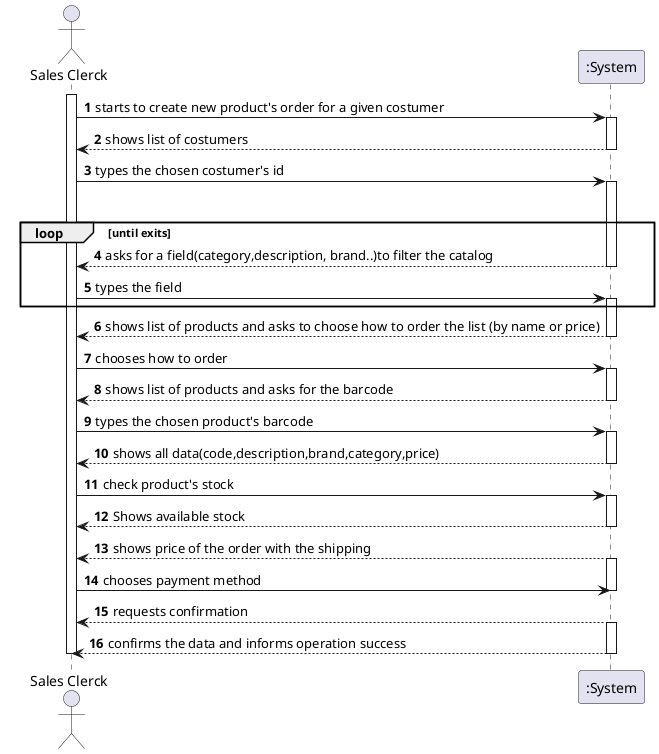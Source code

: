 @startuml
autonumber
actor "Sales Clerck" as SC

activate SC
SC -> ":System" : starts to create new product's order for a given costumer
activate ":System"

":System" --> SC : shows list of costumers
deactivate ":System"

SC -> ":System" : types the chosen costumer's id
activate ":System"
loop until exits
loop until exits
":System" --> SC : asks for a field(category,description, brand..)to filter the catalog
deactivate ":System"

SC -> ":System" : types the field
activate ":System"

end loop
":System" --> SC : shows list of products and asks to choose how to order the list (by name or price)
deactivate ":System"

SC -> ":System" : chooses how to order
activate ":System"

":System" --> SC : shows list of products and asks for the barcode
deactivate ":System"

SC -> ":System" : types the chosen product's barcode
activate ":System"

":System" --> SC :shows all data(code,description,brand,category,price)
deactivate ":System"

SC -> ":System" : check product's stock
activate ":System"
":System" --> SC : Shows available stock
deactivate ":System"




":System" --> SC : shows price of the order with the shipping
activate ":System"

SC -> ":System" : chooses payment method
deactivate ":System"

":System" --> SC : requests confirmation

activate ":System"

":System" --> SC :confirms the data and informs operation success
deactivate ":System"
deactivate SC

@enduml